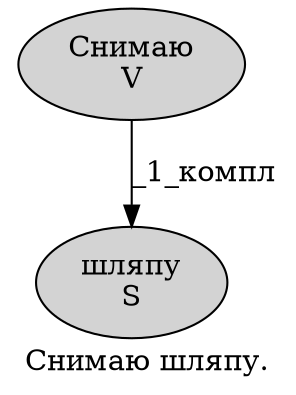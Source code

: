 digraph SENTENCE_1024 {
	graph [label="Снимаю шляпу."]
	node [style=filled]
		0 [label="Снимаю
V" color="" fillcolor=lightgray penwidth=1 shape=ellipse]
		1 [label="шляпу
S" color="" fillcolor=lightgray penwidth=1 shape=ellipse]
			0 -> 1 [label="_1_компл"]
}